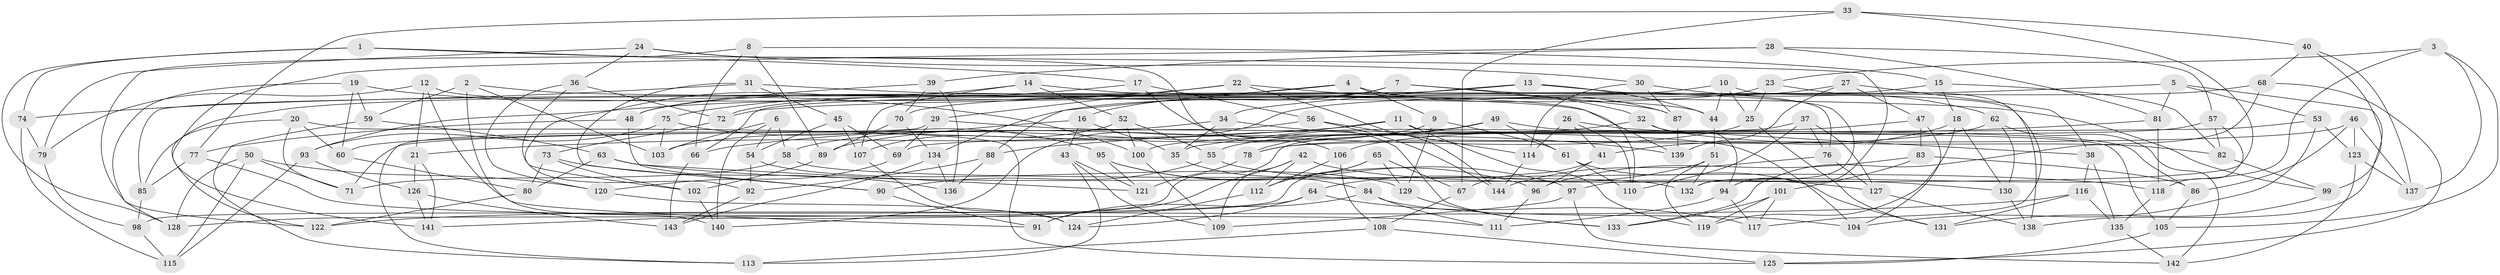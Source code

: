 // coarse degree distribution, {4: 0.54, 6: 0.38, 5: 0.06, 3: 0.02}
// Generated by graph-tools (version 1.1) at 2025/24/03/03/25 07:24:24]
// undirected, 144 vertices, 288 edges
graph export_dot {
graph [start="1"]
  node [color=gray90,style=filled];
  1;
  2;
  3;
  4;
  5;
  6;
  7;
  8;
  9;
  10;
  11;
  12;
  13;
  14;
  15;
  16;
  17;
  18;
  19;
  20;
  21;
  22;
  23;
  24;
  25;
  26;
  27;
  28;
  29;
  30;
  31;
  32;
  33;
  34;
  35;
  36;
  37;
  38;
  39;
  40;
  41;
  42;
  43;
  44;
  45;
  46;
  47;
  48;
  49;
  50;
  51;
  52;
  53;
  54;
  55;
  56;
  57;
  58;
  59;
  60;
  61;
  62;
  63;
  64;
  65;
  66;
  67;
  68;
  69;
  70;
  71;
  72;
  73;
  74;
  75;
  76;
  77;
  78;
  79;
  80;
  81;
  82;
  83;
  84;
  85;
  86;
  87;
  88;
  89;
  90;
  91;
  92;
  93;
  94;
  95;
  96;
  97;
  98;
  99;
  100;
  101;
  102;
  103;
  104;
  105;
  106;
  107;
  108;
  109;
  110;
  111;
  112;
  113;
  114;
  115;
  116;
  117;
  118;
  119;
  120;
  121;
  122;
  123;
  124;
  125;
  126;
  127;
  128;
  129;
  130;
  131;
  132;
  133;
  134;
  135;
  136;
  137;
  138;
  139;
  140;
  141;
  142;
  143;
  144;
  1 -- 74;
  1 -- 128;
  1 -- 94;
  1 -- 17;
  2 -- 99;
  2 -- 140;
  2 -- 103;
  2 -- 59;
  3 -- 105;
  3 -- 132;
  3 -- 137;
  3 -- 23;
  4 -- 72;
  4 -- 88;
  4 -- 9;
  4 -- 87;
  5 -- 72;
  5 -- 53;
  5 -- 81;
  5 -- 138;
  6 -- 58;
  6 -- 103;
  6 -- 54;
  6 -- 140;
  7 -- 87;
  7 -- 48;
  7 -- 76;
  7 -- 16;
  8 -- 15;
  8 -- 89;
  8 -- 66;
  8 -- 122;
  9 -- 61;
  9 -- 103;
  9 -- 129;
  10 -- 138;
  10 -- 44;
  10 -- 25;
  10 -- 85;
  11 -- 105;
  11 -- 119;
  11 -- 35;
  11 -- 21;
  12 -- 91;
  12 -- 79;
  12 -- 21;
  12 -- 44;
  13 -- 44;
  13 -- 85;
  13 -- 34;
  13 -- 132;
  14 -- 102;
  14 -- 110;
  14 -- 52;
  14 -- 107;
  15 -- 18;
  15 -- 82;
  15 -- 66;
  16 -- 89;
  16 -- 43;
  16 -- 35;
  17 -- 75;
  17 -- 56;
  17 -- 133;
  18 -- 119;
  18 -- 130;
  18 -- 41;
  19 -- 59;
  19 -- 60;
  19 -- 128;
  19 -- 100;
  20 -- 125;
  20 -- 122;
  20 -- 60;
  20 -- 71;
  21 -- 141;
  21 -- 126;
  22 -- 29;
  22 -- 32;
  22 -- 93;
  22 -- 144;
  23 -- 134;
  23 -- 117;
  23 -- 25;
  24 -- 36;
  24 -- 106;
  24 -- 79;
  24 -- 30;
  25 -- 58;
  25 -- 131;
  26 -- 38;
  26 -- 110;
  26 -- 114;
  26 -- 41;
  27 -- 140;
  27 -- 47;
  27 -- 38;
  27 -- 139;
  28 -- 57;
  28 -- 39;
  28 -- 81;
  28 -- 141;
  29 -- 69;
  29 -- 113;
  29 -- 104;
  30 -- 114;
  30 -- 87;
  30 -- 62;
  31 -- 139;
  31 -- 74;
  31 -- 45;
  31 -- 90;
  32 -- 94;
  32 -- 82;
  32 -- 55;
  33 -- 97;
  33 -- 77;
  33 -- 67;
  33 -- 40;
  34 -- 35;
  34 -- 139;
  34 -- 60;
  35 -- 84;
  36 -- 92;
  36 -- 120;
  36 -- 72;
  37 -- 110;
  37 -- 141;
  37 -- 127;
  37 -- 76;
  38 -- 116;
  38 -- 135;
  39 -- 70;
  39 -- 136;
  39 -- 48;
  40 -- 68;
  40 -- 99;
  40 -- 137;
  41 -- 67;
  41 -- 96;
  42 -- 130;
  42 -- 112;
  42 -- 91;
  42 -- 109;
  43 -- 109;
  43 -- 113;
  43 -- 121;
  44 -- 51;
  45 -- 107;
  45 -- 54;
  45 -- 69;
  46 -- 86;
  46 -- 137;
  46 -- 123;
  46 -- 78;
  47 -- 106;
  47 -- 83;
  47 -- 104;
  48 -- 90;
  48 -- 77;
  49 -- 78;
  49 -- 66;
  49 -- 86;
  49 -- 61;
  50 -- 128;
  50 -- 115;
  50 -- 120;
  50 -- 71;
  51 -- 64;
  51 -- 132;
  51 -- 119;
  52 -- 55;
  52 -- 107;
  52 -- 100;
  53 -- 104;
  53 -- 123;
  53 -- 69;
  54 -- 92;
  54 -- 129;
  55 -- 127;
  55 -- 90;
  56 -- 71;
  56 -- 144;
  56 -- 114;
  57 -- 100;
  57 -- 82;
  57 -- 118;
  58 -- 132;
  58 -- 71;
  59 -- 63;
  59 -- 113;
  60 -- 80;
  61 -- 131;
  61 -- 110;
  62 -- 78;
  62 -- 130;
  62 -- 142;
  63 -- 80;
  63 -- 121;
  63 -- 118;
  64 -- 124;
  64 -- 128;
  64 -- 117;
  65 -- 67;
  65 -- 98;
  65 -- 112;
  65 -- 129;
  66 -- 143;
  67 -- 108;
  68 -- 70;
  68 -- 125;
  68 -- 133;
  69 -- 120;
  70 -- 134;
  70 -- 89;
  72 -- 73;
  73 -- 102;
  73 -- 80;
  73 -- 136;
  74 -- 115;
  74 -- 79;
  75 -- 103;
  75 -- 95;
  75 -- 93;
  76 -- 144;
  76 -- 127;
  77 -- 111;
  77 -- 85;
  78 -- 121;
  79 -- 98;
  80 -- 122;
  81 -- 118;
  81 -- 88;
  82 -- 99;
  83 -- 86;
  83 -- 96;
  83 -- 101;
  84 -- 91;
  84 -- 104;
  84 -- 111;
  85 -- 98;
  86 -- 105;
  87 -- 139;
  88 -- 136;
  88 -- 92;
  89 -- 102;
  90 -- 91;
  92 -- 143;
  93 -- 126;
  93 -- 115;
  94 -- 111;
  94 -- 117;
  95 -- 121;
  95 -- 96;
  95 -- 97;
  96 -- 111;
  97 -- 142;
  97 -- 109;
  98 -- 115;
  99 -- 131;
  100 -- 109;
  101 -- 133;
  101 -- 119;
  101 -- 117;
  102 -- 140;
  105 -- 125;
  106 -- 112;
  106 -- 108;
  107 -- 124;
  108 -- 125;
  108 -- 113;
  112 -- 124;
  114 -- 144;
  116 -- 122;
  116 -- 131;
  116 -- 135;
  118 -- 135;
  120 -- 124;
  123 -- 137;
  123 -- 142;
  126 -- 141;
  126 -- 143;
  127 -- 138;
  129 -- 133;
  130 -- 138;
  134 -- 136;
  134 -- 143;
  135 -- 142;
}
